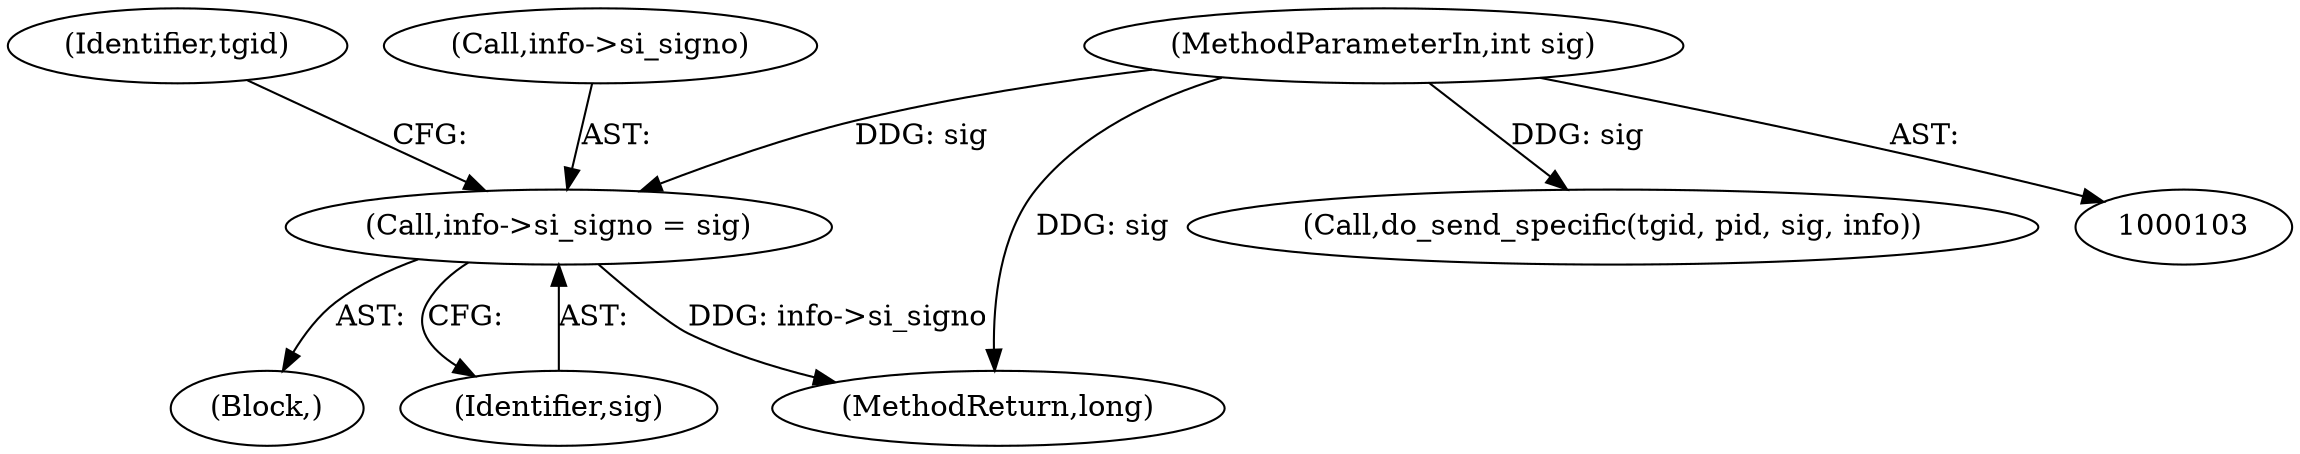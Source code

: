 digraph "0_linux_da48524eb20662618854bb3df2db01fc65f3070c_0@pointer" {
"1000136" [label="(Call,info->si_signo = sig)"];
"1000106" [label="(MethodParameterIn,int sig)"];
"1000108" [label="(Block,)"];
"1000106" [label="(MethodParameterIn,int sig)"];
"1000136" [label="(Call,info->si_signo = sig)"];
"1000140" [label="(Identifier,sig)"];
"1000143" [label="(Identifier,tgid)"];
"1000142" [label="(Call,do_send_specific(tgid, pid, sig, info))"];
"1000147" [label="(MethodReturn,long)"];
"1000137" [label="(Call,info->si_signo)"];
"1000136" -> "1000108"  [label="AST: "];
"1000136" -> "1000140"  [label="CFG: "];
"1000137" -> "1000136"  [label="AST: "];
"1000140" -> "1000136"  [label="AST: "];
"1000143" -> "1000136"  [label="CFG: "];
"1000136" -> "1000147"  [label="DDG: info->si_signo"];
"1000106" -> "1000136"  [label="DDG: sig"];
"1000106" -> "1000103"  [label="AST: "];
"1000106" -> "1000147"  [label="DDG: sig"];
"1000106" -> "1000142"  [label="DDG: sig"];
}
